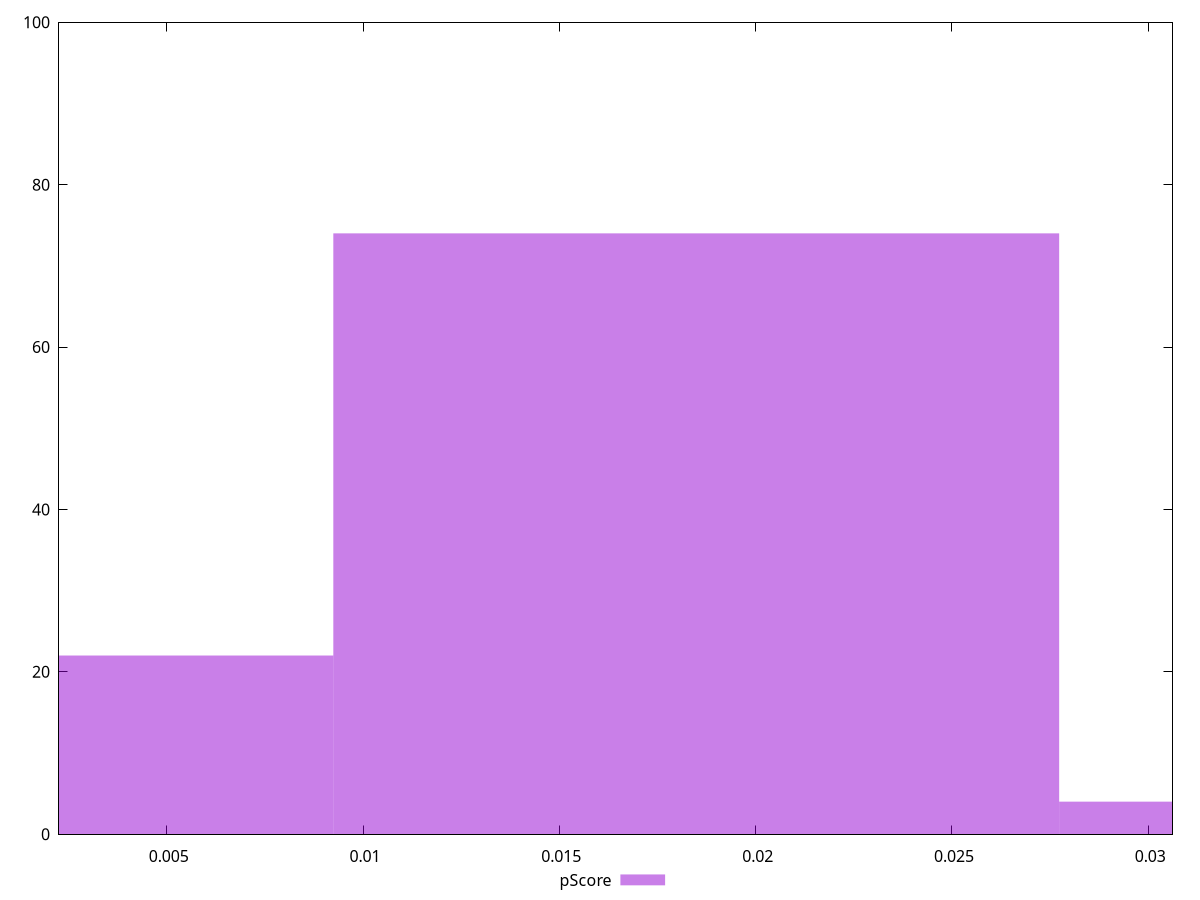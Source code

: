reset

$pScore <<EOF
0.018487050159066706 74
0 22
0.03697410031813341 4
EOF

set key outside below
set boxwidth 0.018487050159066706
set xrange [0.0022569127382285337:0.03061704384400582]
set yrange [0:100]
set trange [0:100]
set style fill transparent solid 0.5 noborder
set terminal svg size 640, 490 enhanced background rgb 'white'
set output "report_00013_2021-02-09T12-04-24.940Z/cumulative-layout-shift/samples/pages/pScore/histogram.svg"

plot $pScore title "pScore" with boxes

reset
